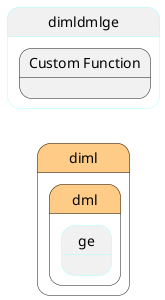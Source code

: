 @startuml
left to right direction


state "diml" as diml #ffcc88 {
state "dml" as dimldml #ffcc88 {
state "ge" as dimldmlge ##aaffff {
}
}
}


state "dimldmlge" as pstatename ##aaffff {
    state "Custom Function" as gefunction {
    }
}





@enduml
